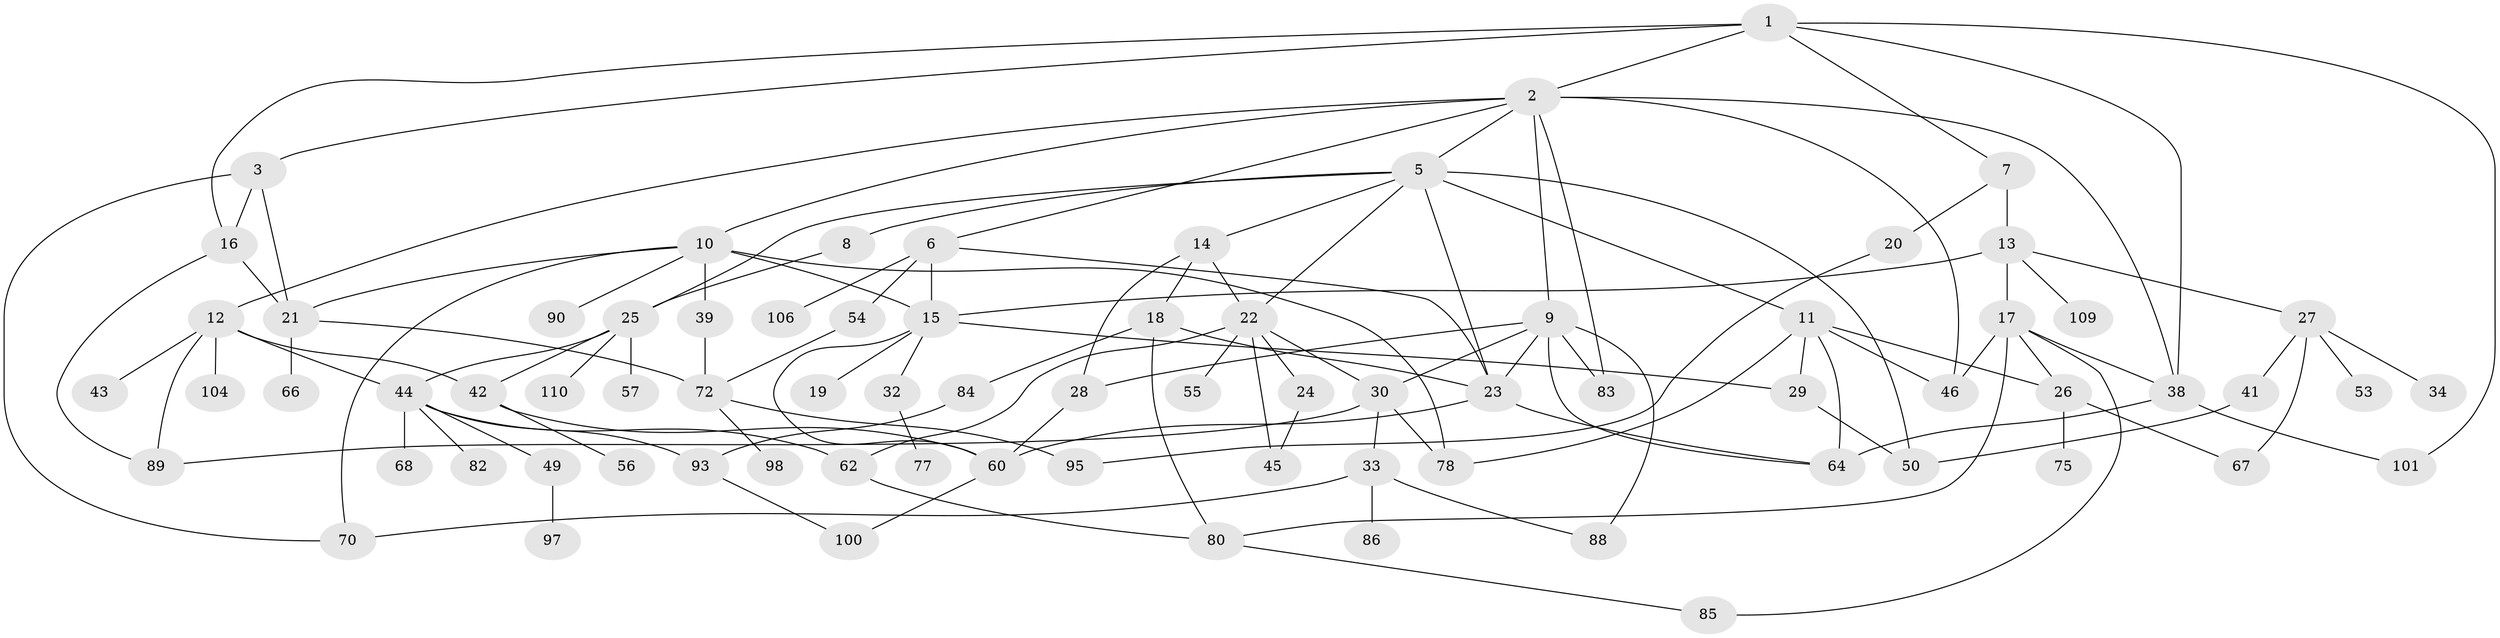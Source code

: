 // Generated by graph-tools (version 1.1) at 2025/51/02/27/25 19:51:40]
// undirected, 77 vertices, 124 edges
graph export_dot {
graph [start="1"]
  node [color=gray90,style=filled];
  1 [super="+91"];
  2 [super="+4"];
  3;
  5;
  6 [super="+59"];
  7;
  8;
  9 [super="+35"];
  10 [super="+58"];
  11 [super="+71"];
  12 [super="+36"];
  13 [super="+102"];
  14;
  15 [super="+40"];
  16;
  17 [super="+47"];
  18 [super="+92"];
  19;
  20;
  21 [super="+37"];
  22 [super="+31"];
  23 [super="+107"];
  24;
  25 [super="+74"];
  26;
  27 [super="+81"];
  28 [super="+73"];
  29 [super="+108"];
  30 [super="+96"];
  32;
  33 [super="+52"];
  34;
  38 [super="+48"];
  39 [super="+61"];
  41;
  42 [super="+87"];
  43;
  44 [super="+69"];
  45;
  46 [super="+51"];
  49;
  50 [super="+63"];
  53;
  54;
  55 [super="+79"];
  56;
  57;
  60 [super="+105"];
  62 [super="+65"];
  64 [super="+99"];
  66;
  67;
  68 [super="+94"];
  70;
  72 [super="+76"];
  75;
  77;
  78;
  80;
  82 [super="+103"];
  83;
  84;
  85;
  86;
  88;
  89;
  90;
  93;
  95;
  97;
  98;
  100;
  101;
  104;
  106;
  109;
  110;
  1 -- 2;
  1 -- 3;
  1 -- 7;
  1 -- 16;
  1 -- 101;
  1 -- 38;
  2 -- 5;
  2 -- 10;
  2 -- 46;
  2 -- 83;
  2 -- 6;
  2 -- 9;
  2 -- 12;
  2 -- 38;
  3 -- 16;
  3 -- 21;
  3 -- 70;
  5 -- 8;
  5 -- 11;
  5 -- 14;
  5 -- 22;
  5 -- 50;
  5 -- 23;
  5 -- 25;
  6 -- 54;
  6 -- 106;
  6 -- 23;
  6 -- 15;
  7 -- 13;
  7 -- 20;
  8 -- 25;
  9 -- 83;
  9 -- 64;
  9 -- 88;
  9 -- 28;
  9 -- 30;
  9 -- 23;
  10 -- 39;
  10 -- 21;
  10 -- 70;
  10 -- 90;
  10 -- 78;
  10 -- 15;
  11 -- 29;
  11 -- 26;
  11 -- 64;
  11 -- 78;
  11 -- 46;
  12 -- 42;
  12 -- 43;
  12 -- 104;
  12 -- 89;
  12 -- 44;
  13 -- 15;
  13 -- 17;
  13 -- 27;
  13 -- 109;
  14 -- 18;
  14 -- 28;
  14 -- 22;
  15 -- 19;
  15 -- 32;
  15 -- 60;
  15 -- 29;
  16 -- 89;
  16 -- 21;
  17 -- 26;
  17 -- 38;
  17 -- 85;
  17 -- 80;
  17 -- 46;
  18 -- 23;
  18 -- 84;
  18 -- 80;
  20 -- 95;
  21 -- 66;
  21 -- 72;
  22 -- 24;
  22 -- 30;
  22 -- 55;
  22 -- 62;
  22 -- 45;
  23 -- 60;
  23 -- 64;
  24 -- 45;
  25 -- 57;
  25 -- 42;
  25 -- 44;
  25 -- 110;
  26 -- 75;
  26 -- 67;
  27 -- 34;
  27 -- 41;
  27 -- 53;
  27 -- 67;
  28 -- 60;
  29 -- 50;
  30 -- 33;
  30 -- 78;
  30 -- 89;
  32 -- 77;
  33 -- 70;
  33 -- 86;
  33 -- 88;
  38 -- 64 [weight=2];
  38 -- 101;
  39 -- 72;
  41 -- 50;
  42 -- 56;
  42 -- 60;
  44 -- 49;
  44 -- 68;
  44 -- 82;
  44 -- 93;
  44 -- 62;
  49 -- 97;
  54 -- 72;
  60 -- 100;
  62 -- 80;
  72 -- 95;
  72 -- 98;
  80 -- 85;
  84 -- 93;
  93 -- 100;
}
